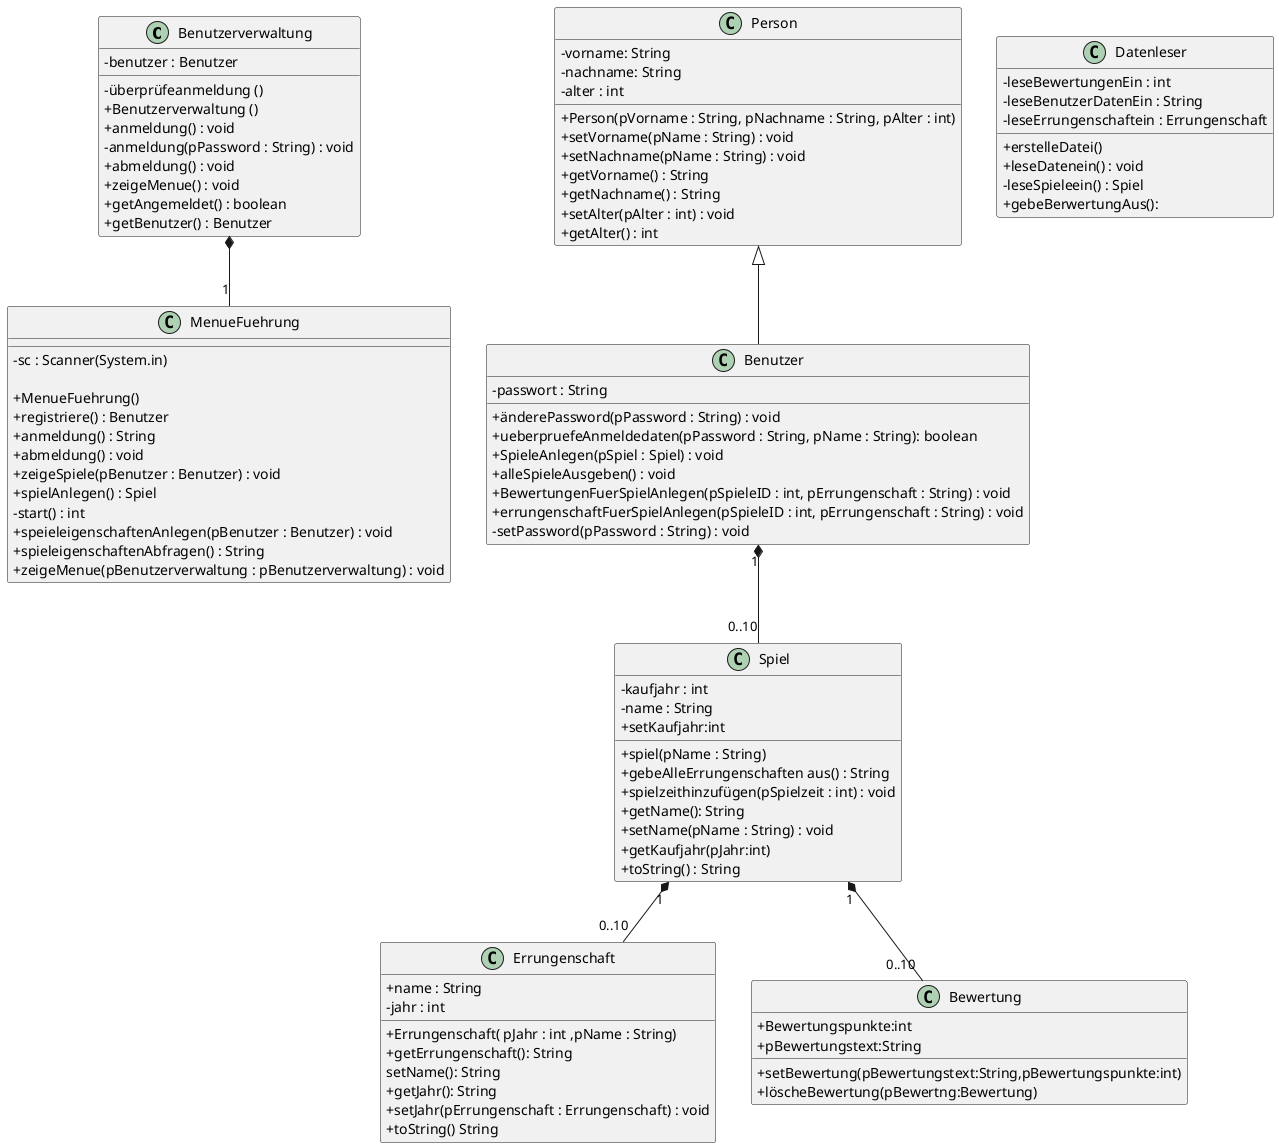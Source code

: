@startuml
skinparam classAttributeIconSize 0

class Benutzerverwaltung{
 -benutzer : Benutzer
 -überprüfeanmeldung ()
 + Benutzerverwaltung ()
 + anmeldung() : void
 - anmeldung(pPassword : String) : void
 + abmeldung() : void
 + zeigeMenue() : void
 + getAngemeldet() : boolean
 + getBenutzer() : Benutzer
}



class MenueFuehrung{
 - sc : Scanner(System.in)

 +MenueFuehrung()
 +registriere() : Benutzer
 + anmeldung() : String
 + abmeldung() : void
 + zeigeSpiele(pBenutzer : Benutzer) : void
 + spielAnlegen() : Spiel
 - start() : int
 + speieleigenschaftenAnlegen(pBenutzer : Benutzer) : void
 + spieleigenschaftenAbfragen() : String
 + zeigeMenue(pBenutzerverwaltung : pBenutzerverwaltung) : void
 
 }

class Person{
 -vorname: String
 -nachname: String
 -alter : int
 + Person(pVorname : String, pNachname : String, pAlter : int)
 +setVorname(pName : String) : void
 +setNachname(pName : String) : void
 +getVorname() : String
 +getNachname() : String
 +setAlter(pAlter : int) : void
 +getAlter() : int
}



class Spiel{
 -kaufjahr : int 
 -name : String
 +spiel(pName : String)
 +gebeAlleErrungenschaften aus() : String
 +spielzeithinzufügen(pSpielzeit : int) : void
 +getName(): String
 +setName(pName : String) : void
 +setKaufjahr:int
 +getKaufjahr(pJahr:int)
 +toString() : String
}

class Errungenschaft{
 +name : String
 -jahr : int
 +Errungenschaft( pJahr : int ,pName : String)
 +getErrungenschaft(): String
 setName(): String
 +getJahr(): String
 +setJahr(pErrungenschaft : Errungenschaft) : void
 +toString() String
}




class Benutzer{
  -passwort : String
  +änderePassword(pPassword : String) : void
  +ueberpruefeAnmeldedaten(pPassword : String, pName : String): boolean
  + SpieleAnlegen(pSpiel : Spiel) : void
  +alleSpieleAusgeben() : void
  +BewertungenFuerSpielAnlegen(pSpieleID : int, pErrungenschaft : String) : void
   +errungenschaftFuerSpielAnlegen(pSpieleID : int, pErrungenschaft : String) : void
  -setPassword(pPassword : String) : void
}

class Datenleser{
  +erstelleDatei()
  +leseDatenein() : void 
  -leseBewertungenEin : int
  -leseBenutzerDatenEin : String
  -leseErrungenschaftein : Errungenschaft
  -leseSpieleein() : Spiel
  +gebeBerwertungAus(): 
  }

class Bewertung{
  +Bewertungspunkte:int
  +pBewertungstext:String
  +setBewertung(pBewertungstext:String,pBewertungspunkte:int)
  +löscheBewertung(pBewertng:Bewertung)

}


Spiel "1" *-- "0..10" Errungenschaft
Spiel "1" *-- "0..10" Bewertung
Benutzerverwaltung  *-- "1" MenueFuehrung
Benutzer "1" *-- "0..10" Spiel
Person <|-- Benutzer

@enduml
